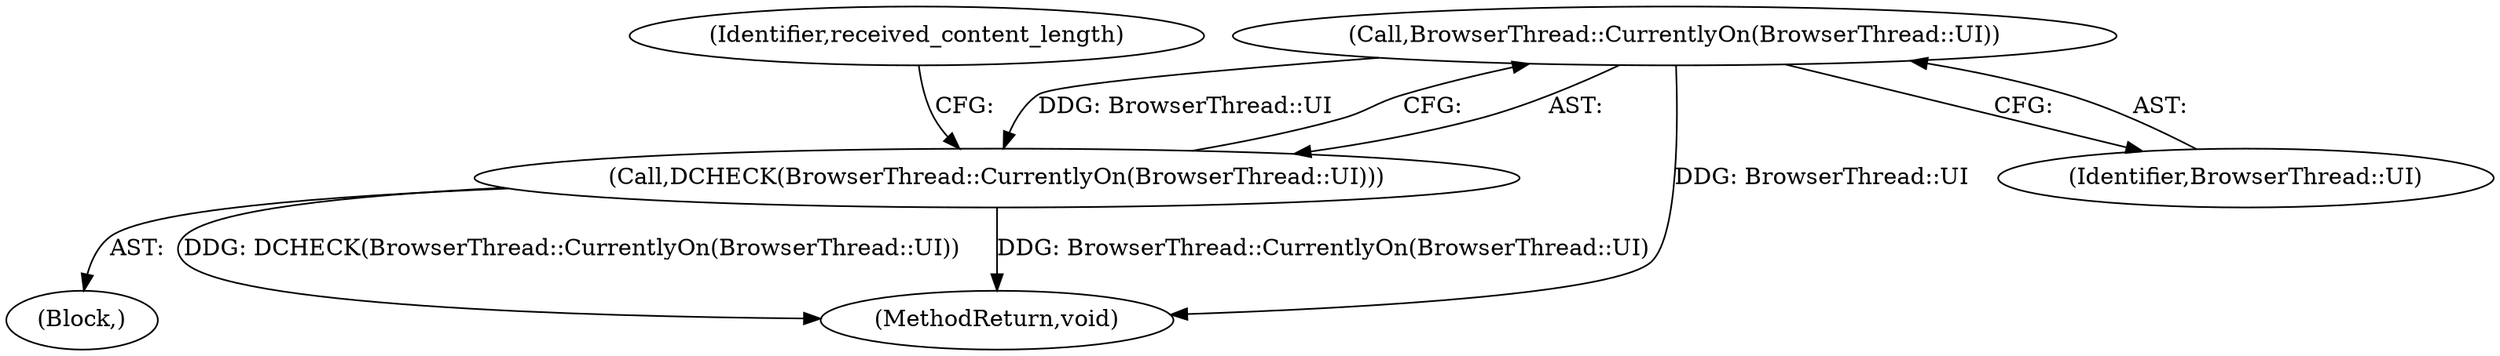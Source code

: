 digraph "0_Chrome_828eab2216a765dea92575c290421c115b8ad028_13@API" {
"1000106" [label="(Call,BrowserThread::CurrentlyOn(BrowserThread::UI))"];
"1000105" [label="(Call,DCHECK(BrowserThread::CurrentlyOn(BrowserThread::UI)))"];
"1000107" [label="(Identifier,BrowserThread::UI)"];
"1000137" [label="(MethodReturn,void)"];
"1000109" [label="(Identifier,received_content_length)"];
"1000104" [label="(Block,)"];
"1000106" [label="(Call,BrowserThread::CurrentlyOn(BrowserThread::UI))"];
"1000105" [label="(Call,DCHECK(BrowserThread::CurrentlyOn(BrowserThread::UI)))"];
"1000106" -> "1000105"  [label="AST: "];
"1000106" -> "1000107"  [label="CFG: "];
"1000107" -> "1000106"  [label="AST: "];
"1000105" -> "1000106"  [label="CFG: "];
"1000106" -> "1000137"  [label="DDG: BrowserThread::UI"];
"1000106" -> "1000105"  [label="DDG: BrowserThread::UI"];
"1000105" -> "1000104"  [label="AST: "];
"1000109" -> "1000105"  [label="CFG: "];
"1000105" -> "1000137"  [label="DDG: DCHECK(BrowserThread::CurrentlyOn(BrowserThread::UI))"];
"1000105" -> "1000137"  [label="DDG: BrowserThread::CurrentlyOn(BrowserThread::UI)"];
}

